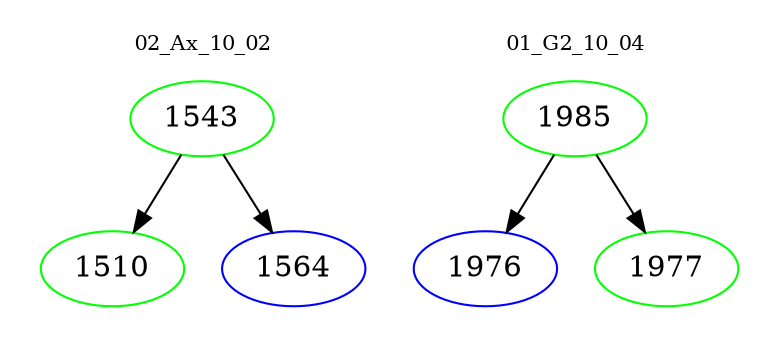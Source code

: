 digraph{
subgraph cluster_0 {
color = white
label = "02_Ax_10_02";
fontsize=10;
T0_1543 [label="1543", color="green"]
T0_1543 -> T0_1510 [color="black"]
T0_1510 [label="1510", color="green"]
T0_1543 -> T0_1564 [color="black"]
T0_1564 [label="1564", color="blue"]
}
subgraph cluster_1 {
color = white
label = "01_G2_10_04";
fontsize=10;
T1_1985 [label="1985", color="green"]
T1_1985 -> T1_1976 [color="black"]
T1_1976 [label="1976", color="blue"]
T1_1985 -> T1_1977 [color="black"]
T1_1977 [label="1977", color="green"]
}
}

